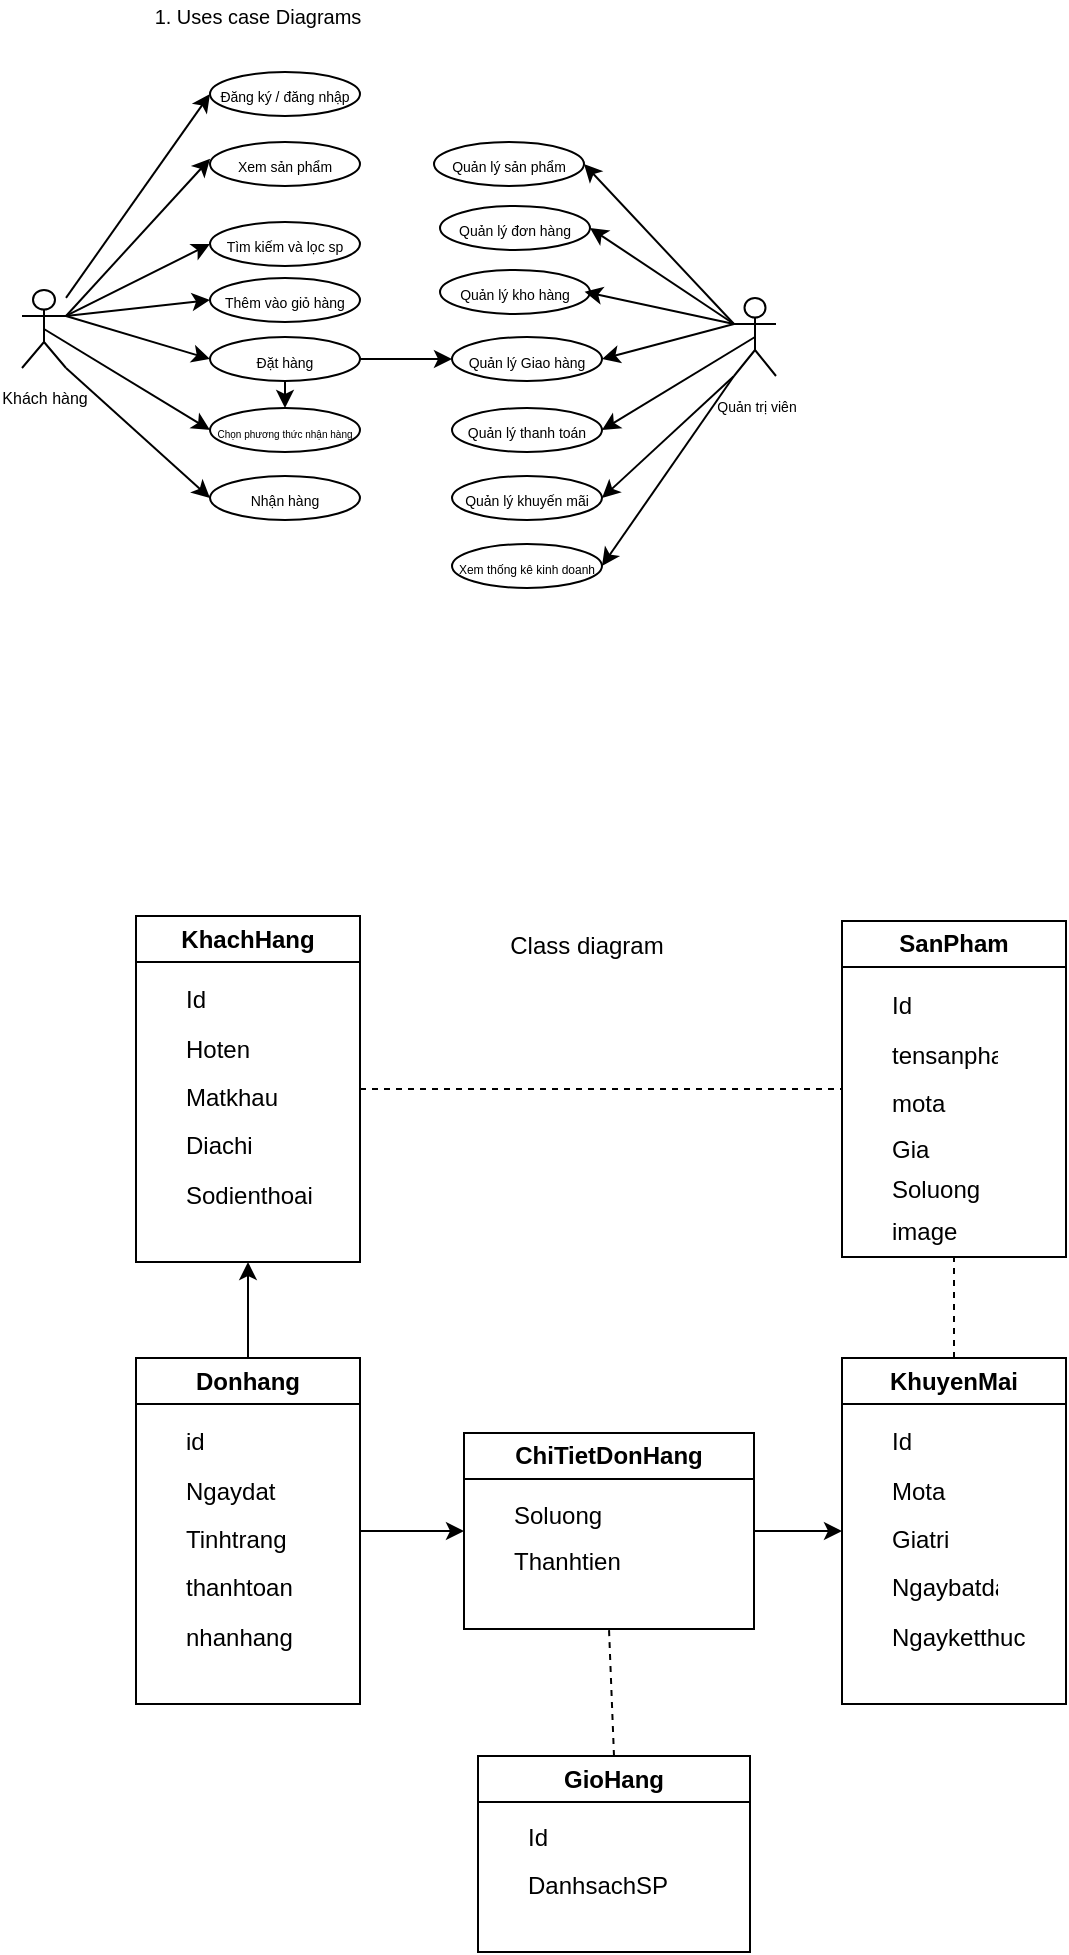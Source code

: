 <mxfile version="26.2.9">
  <diagram name="Trang-1" id="9noKDHCRG8l9QRsUlzZk">
    <mxGraphModel dx="1228" dy="620" grid="0" gridSize="10" guides="1" tooltips="1" connect="1" arrows="1" fold="1" page="1" pageScale="1" pageWidth="827" pageHeight="1169" math="0" shadow="0">
      <root>
        <mxCell id="0" />
        <mxCell id="1" parent="0" />
        <mxCell id="jbTOEAfGXO3RUJdDxbqp-11" style="rounded=0;orthogonalLoop=1;jettySize=auto;html=1;entryX=0;entryY=0.5;entryDx=0;entryDy=0;" edge="1" parent="1" source="jbTOEAfGXO3RUJdDxbqp-2" target="jbTOEAfGXO3RUJdDxbqp-5">
          <mxGeometry relative="1" as="geometry" />
        </mxCell>
        <mxCell id="jbTOEAfGXO3RUJdDxbqp-13" style="rounded=0;orthogonalLoop=1;jettySize=auto;html=1;exitX=1;exitY=0.333;exitDx=0;exitDy=0;exitPerimeter=0;entryX=0;entryY=0.5;entryDx=0;entryDy=0;" edge="1" parent="1" source="jbTOEAfGXO3RUJdDxbqp-2" target="jbTOEAfGXO3RUJdDxbqp-8">
          <mxGeometry relative="1" as="geometry" />
        </mxCell>
        <mxCell id="jbTOEAfGXO3RUJdDxbqp-14" style="rounded=0;orthogonalLoop=1;jettySize=auto;html=1;exitX=1;exitY=0.333;exitDx=0;exitDy=0;exitPerimeter=0;entryX=0;entryY=0.5;entryDx=0;entryDy=0;" edge="1" parent="1" source="jbTOEAfGXO3RUJdDxbqp-2" target="jbTOEAfGXO3RUJdDxbqp-9">
          <mxGeometry relative="1" as="geometry" />
        </mxCell>
        <mxCell id="jbTOEAfGXO3RUJdDxbqp-15" style="rounded=0;orthogonalLoop=1;jettySize=auto;html=1;exitX=1;exitY=0.333;exitDx=0;exitDy=0;exitPerimeter=0;entryX=0;entryY=0.5;entryDx=0;entryDy=0;" edge="1" parent="1" source="jbTOEAfGXO3RUJdDxbqp-2" target="jbTOEAfGXO3RUJdDxbqp-10">
          <mxGeometry relative="1" as="geometry" />
        </mxCell>
        <mxCell id="jbTOEAfGXO3RUJdDxbqp-19" style="rounded=0;orthogonalLoop=1;jettySize=auto;html=1;exitX=1;exitY=1;exitDx=0;exitDy=0;exitPerimeter=0;entryX=0;entryY=0.5;entryDx=0;entryDy=0;" edge="1" parent="1" source="jbTOEAfGXO3RUJdDxbqp-2" target="jbTOEAfGXO3RUJdDxbqp-18">
          <mxGeometry relative="1" as="geometry" />
        </mxCell>
        <mxCell id="jbTOEAfGXO3RUJdDxbqp-20" style="rounded=0;orthogonalLoop=1;jettySize=auto;html=1;exitX=0.5;exitY=0.5;exitDx=0;exitDy=0;exitPerimeter=0;entryX=0;entryY=0.5;entryDx=0;entryDy=0;" edge="1" parent="1" source="jbTOEAfGXO3RUJdDxbqp-2" target="jbTOEAfGXO3RUJdDxbqp-16">
          <mxGeometry relative="1" as="geometry">
            <mxPoint x="146.96" y="297.24" as="targetPoint" />
          </mxGeometry>
        </mxCell>
        <mxCell id="jbTOEAfGXO3RUJdDxbqp-2" value="&lt;font style=&quot;font-size: 8px;&quot;&gt;Khách hàng&lt;/font&gt;" style="shape=umlActor;verticalLabelPosition=bottom;verticalAlign=top;html=1;outlineConnect=0;" vertex="1" parent="1">
          <mxGeometry x="58" y="225" width="22" height="39" as="geometry" />
        </mxCell>
        <mxCell id="jbTOEAfGXO3RUJdDxbqp-30" style="rounded=0;orthogonalLoop=1;jettySize=auto;html=1;exitX=0;exitY=0.333;exitDx=0;exitDy=0;exitPerimeter=0;entryX=1;entryY=0.5;entryDx=0;entryDy=0;" edge="1" parent="1" source="jbTOEAfGXO3RUJdDxbqp-3" target="jbTOEAfGXO3RUJdDxbqp-24">
          <mxGeometry relative="1" as="geometry" />
        </mxCell>
        <mxCell id="jbTOEAfGXO3RUJdDxbqp-31" style="rounded=0;orthogonalLoop=1;jettySize=auto;html=1;exitX=0;exitY=0.333;exitDx=0;exitDy=0;exitPerimeter=0;entryX=1;entryY=0.5;entryDx=0;entryDy=0;" edge="1" parent="1" source="jbTOEAfGXO3RUJdDxbqp-3" target="jbTOEAfGXO3RUJdDxbqp-22">
          <mxGeometry relative="1" as="geometry" />
        </mxCell>
        <mxCell id="jbTOEAfGXO3RUJdDxbqp-33" style="rounded=0;orthogonalLoop=1;jettySize=auto;html=1;exitX=0;exitY=0.333;exitDx=0;exitDy=0;exitPerimeter=0;entryX=1;entryY=0.5;entryDx=0;entryDy=0;" edge="1" parent="1" source="jbTOEAfGXO3RUJdDxbqp-3" target="jbTOEAfGXO3RUJdDxbqp-25">
          <mxGeometry relative="1" as="geometry" />
        </mxCell>
        <mxCell id="jbTOEAfGXO3RUJdDxbqp-34" style="rounded=0;orthogonalLoop=1;jettySize=auto;html=1;exitX=0.5;exitY=0.5;exitDx=0;exitDy=0;exitPerimeter=0;entryX=1;entryY=0.5;entryDx=0;entryDy=0;" edge="1" parent="1" source="jbTOEAfGXO3RUJdDxbqp-3" target="jbTOEAfGXO3RUJdDxbqp-26">
          <mxGeometry relative="1" as="geometry" />
        </mxCell>
        <mxCell id="jbTOEAfGXO3RUJdDxbqp-35" style="rounded=0;orthogonalLoop=1;jettySize=auto;html=1;exitX=0;exitY=1;exitDx=0;exitDy=0;exitPerimeter=0;entryX=1;entryY=0.5;entryDx=0;entryDy=0;" edge="1" parent="1" source="jbTOEAfGXO3RUJdDxbqp-3" target="jbTOEAfGXO3RUJdDxbqp-27">
          <mxGeometry relative="1" as="geometry" />
        </mxCell>
        <mxCell id="jbTOEAfGXO3RUJdDxbqp-36" style="rounded=0;orthogonalLoop=1;jettySize=auto;html=1;exitX=0;exitY=1;exitDx=0;exitDy=0;exitPerimeter=0;entryX=1;entryY=0.5;entryDx=0;entryDy=0;" edge="1" parent="1" source="jbTOEAfGXO3RUJdDxbqp-3" target="jbTOEAfGXO3RUJdDxbqp-28">
          <mxGeometry relative="1" as="geometry" />
        </mxCell>
        <mxCell id="jbTOEAfGXO3RUJdDxbqp-3" value="&lt;font style=&quot;font-size: 7px;&quot;&gt;Quản trị viên&lt;/font&gt;" style="shape=umlActor;verticalLabelPosition=bottom;verticalAlign=top;html=1;outlineConnect=0;" vertex="1" parent="1">
          <mxGeometry x="414" y="229" width="21" height="39" as="geometry" />
        </mxCell>
        <mxCell id="jbTOEAfGXO3RUJdDxbqp-5" value="&lt;font style=&quot;font-size: 7px;&quot;&gt;Đăng ký / đăng nhập&lt;/font&gt;" style="ellipse;whiteSpace=wrap;html=1;" vertex="1" parent="1">
          <mxGeometry x="152" y="116" width="75" height="22" as="geometry" />
        </mxCell>
        <mxCell id="jbTOEAfGXO3RUJdDxbqp-6" value="&lt;font style=&quot;font-size: 7px;&quot;&gt;Xem sản phẩm&lt;/font&gt;&lt;span style=&quot;color: rgba(0, 0, 0, 0); font-family: monospace; font-size: 0px; text-align: start; text-wrap-mode: nowrap;&quot;&gt;%3CmxGraphModel%3E%3Croot%3E%3CmxCell%20id%3D%220%22%2F%3E%3CmxCell%20id%3D%221%22%20parent%3D%220%22%2F%3E%3CmxCell%20id%3D%222%22%20value%3D%22%26lt%3Bfont%20style%3D%26quot%3Bfont-size%3A%207px%3B%26quot%3B%26gt%3B%C4%90%C4%83ng%20k%C3%BD%20%2F%20%C4%91%C4%83ng%20nh%E1%BA%ADp%26lt%3B%2Ffont%26gt%3B%22%20style%3D%22ellipse%3BwhiteSpace%3Dwrap%3Bhtml%3D1%3B%22%20vertex%3D%221%22%20parent%3D%221%22%3E%3CmxGeometry%20x%3D%22152%22%20y%3D%22125%22%20width%3D%2275%22%20height%3D%2222%22%20as%3D%22geometry%22%2F%3E%3C%2FmxCell%3E%3C%2Froot%3E%3C%2FmxGraphModel%3E&lt;/span&gt;&lt;span style=&quot;color: rgba(0, 0, 0, 0); font-family: monospace; font-size: 0px; text-align: start; text-wrap-mode: nowrap;&quot;&gt;%3CmxGraphModel%3E%3Croot%3E%3CmxCell%20id%3D%220%22%2F%3E%3CmxCell%20id%3D%221%22%20parent%3D%220%22%2F%3E%3CmxCell%20id%3D%222%22%20value%3D%22%26lt%3Bfont%20style%3D%26quot%3Bfont-size%3A%207px%3B%26quot%3B%26gt%3B%C4%90%C4%83ng%20k%C3%BD%20%2F%20%C4%91%C4%83ng%20nh%E1%BA%ADp%26lt%3B%2Ffont%26gt%3B%22%20style%3D%22ellipse%3BwhiteSpace%3Dwrap%3Bhtml%3D1%3B%22%20vertex%3D%221%22%20parent%3D%221%22%3E%3CmxGeometry%20x%3D%22152%22%20y%3D%22125%22%20width%3D%2275%22%20height%3D%2222%22%20as%3D%22geometry%22%2F%3E%3C%2FmxCell%3E%3C%2Froot%3E%3C%2FmxGraphModel%3E&lt;/span&gt;" style="ellipse;whiteSpace=wrap;html=1;" vertex="1" parent="1">
          <mxGeometry x="152" y="151" width="75" height="22" as="geometry" />
        </mxCell>
        <mxCell id="jbTOEAfGXO3RUJdDxbqp-8" value="&lt;span style=&quot;font-size: 7px;&quot;&gt;Tìm kiếm và lọc sp&lt;/span&gt;" style="ellipse;whiteSpace=wrap;html=1;" vertex="1" parent="1">
          <mxGeometry x="152" y="191" width="75" height="22" as="geometry" />
        </mxCell>
        <mxCell id="jbTOEAfGXO3RUJdDxbqp-9" value="&lt;span style=&quot;font-size: 7px;&quot;&gt;Thêm vào giỏ&lt;/span&gt;&lt;span style=&quot;color: rgba(0, 0, 0, 0); font-family: monospace; font-size: 0px; text-align: start; text-wrap-mode: nowrap;&quot;&gt;%3CmxGraphModel%3E%3Croot%3E%3CmxCell%20id%3D%220%22%2F%3E%3CmxCell%20id%3D%221%22%20parent%3D%220%22%2F%3E%3CmxCell%20id%3D%222%22%20value%3D%22%26lt%3Bspan%20style%3D%26quot%3Bfont-size%3A%207px%3B%26quot%3B%26gt%3BT%C3%ACm%20ki%E1%BA%BFm%20v%C3%A0%20l%E1%BB%8Dc%20sp%26lt%3B%2Fspan%26gt%3B%22%20style%3D%22ellipse%3BwhiteSpace%3Dwrap%3Bhtml%3D1%3B%22%20vertex%3D%221%22%20parent%3D%221%22%3E%3CmxGeometry%20x%3D%22152%22%20y%3D%22191%22%20width%3D%2275%22%20height%3D%2222%22%20as%3D%22geometry%22%2F%3E%3C%2FmxCell%3E%3C%2Froot%3E%3C%2FmxGraphModel%3E&lt;/span&gt;&lt;span style=&quot;font-size: 7px;&quot;&gt;&amp;nbsp;hàng&lt;/span&gt;" style="ellipse;whiteSpace=wrap;html=1;" vertex="1" parent="1">
          <mxGeometry x="152" y="219" width="75" height="22" as="geometry" />
        </mxCell>
        <mxCell id="jbTOEAfGXO3RUJdDxbqp-17" style="edgeStyle=orthogonalEdgeStyle;rounded=0;orthogonalLoop=1;jettySize=auto;html=1;exitX=0.5;exitY=1;exitDx=0;exitDy=0;entryX=0.5;entryY=0;entryDx=0;entryDy=0;" edge="1" parent="1" source="jbTOEAfGXO3RUJdDxbqp-10" target="jbTOEAfGXO3RUJdDxbqp-16">
          <mxGeometry relative="1" as="geometry" />
        </mxCell>
        <mxCell id="jbTOEAfGXO3RUJdDxbqp-29" style="edgeStyle=orthogonalEdgeStyle;rounded=0;orthogonalLoop=1;jettySize=auto;html=1;exitX=1;exitY=0.5;exitDx=0;exitDy=0;entryX=0;entryY=0.5;entryDx=0;entryDy=0;" edge="1" parent="1" source="jbTOEAfGXO3RUJdDxbqp-10" target="jbTOEAfGXO3RUJdDxbqp-25">
          <mxGeometry relative="1" as="geometry" />
        </mxCell>
        <mxCell id="jbTOEAfGXO3RUJdDxbqp-10" value="&lt;span style=&quot;font-size: 7px;&quot;&gt;Đặt hàng&lt;/span&gt;" style="ellipse;whiteSpace=wrap;html=1;" vertex="1" parent="1">
          <mxGeometry x="152" y="248.5" width="75" height="22" as="geometry" />
        </mxCell>
        <mxCell id="jbTOEAfGXO3RUJdDxbqp-12" style="rounded=0;orthogonalLoop=1;jettySize=auto;html=1;exitX=1;exitY=0.333;exitDx=0;exitDy=0;exitPerimeter=0;entryX=0.001;entryY=0.378;entryDx=0;entryDy=0;entryPerimeter=0;" edge="1" parent="1" source="jbTOEAfGXO3RUJdDxbqp-2" target="jbTOEAfGXO3RUJdDxbqp-6">
          <mxGeometry relative="1" as="geometry" />
        </mxCell>
        <mxCell id="jbTOEAfGXO3RUJdDxbqp-16" value="&lt;span style=&quot;line-height: 100%;&quot;&gt;&lt;font style=&quot;font-size: 5px;&quot;&gt;Chọn phương thức nhận hàng&lt;/font&gt;&lt;/span&gt;" style="ellipse;whiteSpace=wrap;html=1;" vertex="1" parent="1">
          <mxGeometry x="152" y="284" width="75" height="22" as="geometry" />
        </mxCell>
        <mxCell id="jbTOEAfGXO3RUJdDxbqp-18" value="&lt;span style=&quot;font-size: 7px;&quot;&gt;Nhận hàng&lt;/span&gt;" style="ellipse;whiteSpace=wrap;html=1;" vertex="1" parent="1">
          <mxGeometry x="152" y="318" width="75" height="22" as="geometry" />
        </mxCell>
        <mxCell id="jbTOEAfGXO3RUJdDxbqp-22" value="&lt;span style=&quot;font-size: 7px;&quot;&gt;Quản lý đơn hàng&lt;/span&gt;" style="ellipse;whiteSpace=wrap;html=1;" vertex="1" parent="1">
          <mxGeometry x="267" y="183" width="75" height="22" as="geometry" />
        </mxCell>
        <mxCell id="jbTOEAfGXO3RUJdDxbqp-23" value="&lt;span style=&quot;font-size: 7px;&quot;&gt;Quản lý kho hàng&lt;/span&gt;" style="ellipse;whiteSpace=wrap;html=1;" vertex="1" parent="1">
          <mxGeometry x="267" y="215" width="75" height="22" as="geometry" />
        </mxCell>
        <mxCell id="jbTOEAfGXO3RUJdDxbqp-24" value="&lt;span style=&quot;font-size: 7px;&quot;&gt;Quản lý sản phẩm&lt;/span&gt;" style="ellipse;whiteSpace=wrap;html=1;" vertex="1" parent="1">
          <mxGeometry x="264" y="151" width="75" height="22" as="geometry" />
        </mxCell>
        <mxCell id="jbTOEAfGXO3RUJdDxbqp-25" value="&lt;span style=&quot;font-size: 7px;&quot;&gt;Quản lý Giao hàng&lt;/span&gt;" style="ellipse;whiteSpace=wrap;html=1;" vertex="1" parent="1">
          <mxGeometry x="273" y="248.5" width="75" height="22" as="geometry" />
        </mxCell>
        <mxCell id="jbTOEAfGXO3RUJdDxbqp-26" value="&lt;span style=&quot;font-size: 7px;&quot;&gt;Quản lý thanh toán&lt;/span&gt;" style="ellipse;whiteSpace=wrap;html=1;" vertex="1" parent="1">
          <mxGeometry x="273" y="284" width="75" height="22" as="geometry" />
        </mxCell>
        <mxCell id="jbTOEAfGXO3RUJdDxbqp-27" value="&lt;span style=&quot;font-size: 7px;&quot;&gt;Quản lý khuyến mãi&lt;/span&gt;" style="ellipse;whiteSpace=wrap;html=1;" vertex="1" parent="1">
          <mxGeometry x="273" y="318" width="75" height="22" as="geometry" />
        </mxCell>
        <mxCell id="jbTOEAfGXO3RUJdDxbqp-28" value="&lt;font style=&quot;font-size: 6px;&quot;&gt;Xem thống kê kinh doanh&lt;/font&gt;" style="ellipse;whiteSpace=wrap;html=1;" vertex="1" parent="1">
          <mxGeometry x="273" y="352" width="75" height="22" as="geometry" />
        </mxCell>
        <mxCell id="jbTOEAfGXO3RUJdDxbqp-32" style="rounded=0;orthogonalLoop=1;jettySize=auto;html=1;exitX=0;exitY=0.333;exitDx=0;exitDy=0;exitPerimeter=0;entryX=0.964;entryY=0.495;entryDx=0;entryDy=0;entryPerimeter=0;" edge="1" parent="1" source="jbTOEAfGXO3RUJdDxbqp-3" target="jbTOEAfGXO3RUJdDxbqp-23">
          <mxGeometry relative="1" as="geometry" />
        </mxCell>
        <mxCell id="jbTOEAfGXO3RUJdDxbqp-37" value="&lt;font style=&quot;font-size: 10px;&quot;&gt;1. Uses case Diagrams&lt;/font&gt;" style="text;html=1;align=center;verticalAlign=middle;whiteSpace=wrap;rounded=0;" vertex="1" parent="1">
          <mxGeometry x="117" y="80" width="118" height="16" as="geometry" />
        </mxCell>
        <mxCell id="jbTOEAfGXO3RUJdDxbqp-57" value="KhachHang" style="swimlane;whiteSpace=wrap;html=1;" vertex="1" parent="1">
          <mxGeometry x="115" y="538" width="112" height="173" as="geometry" />
        </mxCell>
        <mxCell id="jbTOEAfGXO3RUJdDxbqp-58" value="" style="shape=table;startSize=0;container=1;collapsible=0;childLayout=tableLayout;fontSize=11;fillColor=none;strokeColor=none;" vertex="1" parent="jbTOEAfGXO3RUJdDxbqp-57">
          <mxGeometry x="18" y="30.0" width="60" height="97.311" as="geometry" />
        </mxCell>
        <mxCell id="jbTOEAfGXO3RUJdDxbqp-59" value="" style="shape=tableRow;horizontal=0;startSize=0;swimlaneHead=0;swimlaneBody=0;strokeColor=inherit;top=0;left=0;bottom=0;right=0;collapsible=0;dropTarget=0;fillColor=none;points=[[0,0.5],[1,0.5]];portConstraint=eastwest;fontSize=16;" vertex="1" parent="jbTOEAfGXO3RUJdDxbqp-58">
          <mxGeometry width="60" height="24" as="geometry" />
        </mxCell>
        <mxCell id="jbTOEAfGXO3RUJdDxbqp-60" value="Id" style="shape=partialRectangle;html=1;whiteSpace=wrap;connectable=0;strokeColor=inherit;overflow=hidden;fillColor=none;top=0;left=0;bottom=0;right=0;pointerEvents=1;fontSize=12;align=left;spacingLeft=5;" vertex="1" parent="jbTOEAfGXO3RUJdDxbqp-59">
          <mxGeometry width="60" height="24" as="geometry">
            <mxRectangle width="60" height="24" as="alternateBounds" />
          </mxGeometry>
        </mxCell>
        <mxCell id="jbTOEAfGXO3RUJdDxbqp-61" value="" style="shape=tableRow;horizontal=0;startSize=0;swimlaneHead=0;swimlaneBody=0;strokeColor=inherit;top=0;left=0;bottom=0;right=0;collapsible=0;dropTarget=0;fillColor=none;points=[[0,0.5],[1,0.5]];portConstraint=eastwest;fontSize=16;" vertex="1" parent="jbTOEAfGXO3RUJdDxbqp-58">
          <mxGeometry y="24" width="60" height="26" as="geometry" />
        </mxCell>
        <mxCell id="jbTOEAfGXO3RUJdDxbqp-62" value="Hoten" style="shape=partialRectangle;html=1;whiteSpace=wrap;connectable=0;strokeColor=inherit;overflow=hidden;fillColor=none;top=0;left=0;bottom=0;right=0;pointerEvents=1;fontSize=12;align=left;spacingLeft=5;" vertex="1" parent="jbTOEAfGXO3RUJdDxbqp-61">
          <mxGeometry width="60" height="26" as="geometry">
            <mxRectangle width="60" height="26" as="alternateBounds" />
          </mxGeometry>
        </mxCell>
        <mxCell id="jbTOEAfGXO3RUJdDxbqp-63" value="" style="shape=tableRow;horizontal=0;startSize=0;swimlaneHead=0;swimlaneBody=0;strokeColor=inherit;top=0;left=0;bottom=0;right=0;collapsible=0;dropTarget=0;fillColor=none;points=[[0,0.5],[1,0.5]];portConstraint=eastwest;fontSize=16;" vertex="1" parent="jbTOEAfGXO3RUJdDxbqp-58">
          <mxGeometry y="50" width="60" height="22" as="geometry" />
        </mxCell>
        <mxCell id="jbTOEAfGXO3RUJdDxbqp-64" value="Matkhau" style="shape=partialRectangle;html=1;whiteSpace=wrap;connectable=0;strokeColor=inherit;overflow=hidden;fillColor=none;top=0;left=0;bottom=0;right=0;pointerEvents=1;fontSize=12;align=left;spacingLeft=5;" vertex="1" parent="jbTOEAfGXO3RUJdDxbqp-63">
          <mxGeometry width="60" height="22" as="geometry">
            <mxRectangle width="60" height="22" as="alternateBounds" />
          </mxGeometry>
        </mxCell>
        <mxCell id="jbTOEAfGXO3RUJdDxbqp-65" style="shape=tableRow;horizontal=0;startSize=0;swimlaneHead=0;swimlaneBody=0;strokeColor=inherit;top=0;left=0;bottom=0;right=0;collapsible=0;dropTarget=0;fillColor=none;points=[[0,0.5],[1,0.5]];portConstraint=eastwest;fontSize=16;" vertex="1" parent="jbTOEAfGXO3RUJdDxbqp-58">
          <mxGeometry y="72" width="60" height="25" as="geometry" />
        </mxCell>
        <mxCell id="jbTOEAfGXO3RUJdDxbqp-66" value="Diachi" style="shape=partialRectangle;html=1;whiteSpace=wrap;connectable=0;strokeColor=inherit;overflow=hidden;fillColor=none;top=0;left=0;bottom=0;right=0;pointerEvents=1;fontSize=12;align=left;spacingLeft=5;" vertex="1" parent="jbTOEAfGXO3RUJdDxbqp-65">
          <mxGeometry width="60" height="25" as="geometry">
            <mxRectangle width="60" height="25" as="alternateBounds" />
          </mxGeometry>
        </mxCell>
        <mxCell id="jbTOEAfGXO3RUJdDxbqp-68" value="Sodienthoai" style="shape=partialRectangle;html=1;whiteSpace=wrap;connectable=0;strokeColor=inherit;overflow=hidden;fillColor=none;top=0;left=0;bottom=0;right=0;pointerEvents=1;fontSize=12;align=left;spacingLeft=5;" vertex="1" parent="jbTOEAfGXO3RUJdDxbqp-57">
          <mxGeometry x="18" y="127.31" width="79" height="25" as="geometry">
            <mxRectangle width="60" height="25" as="alternateBounds" />
          </mxGeometry>
        </mxCell>
        <mxCell id="jbTOEAfGXO3RUJdDxbqp-67" style="shape=tableRow;horizontal=0;startSize=0;swimlaneHead=0;swimlaneBody=0;strokeColor=inherit;top=0;left=0;bottom=0;right=0;collapsible=0;dropTarget=0;fillColor=none;points=[[0,0.5],[1,0.5]];portConstraint=eastwest;fontSize=16;" vertex="1" parent="1">
          <mxGeometry x="86" y="663" width="60" height="25" as="geometry" />
        </mxCell>
        <mxCell id="jbTOEAfGXO3RUJdDxbqp-69" value="SanPham" style="swimlane;whiteSpace=wrap;html=1;" vertex="1" parent="1">
          <mxGeometry x="468" y="540.5" width="112" height="168" as="geometry" />
        </mxCell>
        <mxCell id="jbTOEAfGXO3RUJdDxbqp-70" value="" style="shape=table;startSize=0;container=1;collapsible=0;childLayout=tableLayout;fontSize=11;fillColor=none;strokeColor=none;" vertex="1" parent="jbTOEAfGXO3RUJdDxbqp-69">
          <mxGeometry x="18" y="30.0" width="60" height="97.311" as="geometry" />
        </mxCell>
        <mxCell id="jbTOEAfGXO3RUJdDxbqp-71" value="" style="shape=tableRow;horizontal=0;startSize=0;swimlaneHead=0;swimlaneBody=0;strokeColor=inherit;top=0;left=0;bottom=0;right=0;collapsible=0;dropTarget=0;fillColor=none;points=[[0,0.5],[1,0.5]];portConstraint=eastwest;fontSize=16;" vertex="1" parent="jbTOEAfGXO3RUJdDxbqp-70">
          <mxGeometry width="60" height="24" as="geometry" />
        </mxCell>
        <mxCell id="jbTOEAfGXO3RUJdDxbqp-72" value="Id" style="shape=partialRectangle;html=1;whiteSpace=wrap;connectable=0;strokeColor=inherit;overflow=hidden;fillColor=none;top=0;left=0;bottom=0;right=0;pointerEvents=1;fontSize=12;align=left;spacingLeft=5;" vertex="1" parent="jbTOEAfGXO3RUJdDxbqp-71">
          <mxGeometry width="60" height="24" as="geometry">
            <mxRectangle width="60" height="24" as="alternateBounds" />
          </mxGeometry>
        </mxCell>
        <mxCell id="jbTOEAfGXO3RUJdDxbqp-73" value="" style="shape=tableRow;horizontal=0;startSize=0;swimlaneHead=0;swimlaneBody=0;strokeColor=inherit;top=0;left=0;bottom=0;right=0;collapsible=0;dropTarget=0;fillColor=none;points=[[0,0.5],[1,0.5]];portConstraint=eastwest;fontSize=16;" vertex="1" parent="jbTOEAfGXO3RUJdDxbqp-70">
          <mxGeometry y="24" width="60" height="26" as="geometry" />
        </mxCell>
        <mxCell id="jbTOEAfGXO3RUJdDxbqp-74" value="tensanpham" style="shape=partialRectangle;html=1;whiteSpace=wrap;connectable=0;strokeColor=inherit;overflow=hidden;fillColor=none;top=0;left=0;bottom=0;right=0;pointerEvents=1;fontSize=12;align=left;spacingLeft=5;" vertex="1" parent="jbTOEAfGXO3RUJdDxbqp-73">
          <mxGeometry width="60" height="26" as="geometry">
            <mxRectangle width="60" height="26" as="alternateBounds" />
          </mxGeometry>
        </mxCell>
        <mxCell id="jbTOEAfGXO3RUJdDxbqp-75" value="" style="shape=tableRow;horizontal=0;startSize=0;swimlaneHead=0;swimlaneBody=0;strokeColor=inherit;top=0;left=0;bottom=0;right=0;collapsible=0;dropTarget=0;fillColor=none;points=[[0,0.5],[1,0.5]];portConstraint=eastwest;fontSize=16;" vertex="1" parent="jbTOEAfGXO3RUJdDxbqp-70">
          <mxGeometry y="50" width="60" height="22" as="geometry" />
        </mxCell>
        <mxCell id="jbTOEAfGXO3RUJdDxbqp-76" value="mota" style="shape=partialRectangle;html=1;whiteSpace=wrap;connectable=0;strokeColor=inherit;overflow=hidden;fillColor=none;top=0;left=0;bottom=0;right=0;pointerEvents=1;fontSize=12;align=left;spacingLeft=5;" vertex="1" parent="jbTOEAfGXO3RUJdDxbqp-75">
          <mxGeometry width="60" height="22" as="geometry">
            <mxRectangle width="60" height="22" as="alternateBounds" />
          </mxGeometry>
        </mxCell>
        <mxCell id="jbTOEAfGXO3RUJdDxbqp-77" style="shape=tableRow;horizontal=0;startSize=0;swimlaneHead=0;swimlaneBody=0;strokeColor=inherit;top=0;left=0;bottom=0;right=0;collapsible=0;dropTarget=0;fillColor=none;points=[[0,0.5],[1,0.5]];portConstraint=eastwest;fontSize=16;" vertex="1" parent="jbTOEAfGXO3RUJdDxbqp-70">
          <mxGeometry y="72" width="60" height="25" as="geometry" />
        </mxCell>
        <mxCell id="jbTOEAfGXO3RUJdDxbqp-78" value="Gia" style="shape=partialRectangle;html=1;whiteSpace=wrap;connectable=0;strokeColor=inherit;overflow=hidden;fillColor=none;top=0;left=0;bottom=0;right=0;pointerEvents=1;fontSize=12;align=left;spacingLeft=5;" vertex="1" parent="jbTOEAfGXO3RUJdDxbqp-77">
          <mxGeometry width="60" height="25" as="geometry">
            <mxRectangle width="60" height="25" as="alternateBounds" />
          </mxGeometry>
        </mxCell>
        <mxCell id="jbTOEAfGXO3RUJdDxbqp-81" value="image" style="shape=partialRectangle;html=1;whiteSpace=wrap;connectable=0;strokeColor=inherit;overflow=hidden;fillColor=none;top=0;left=0;bottom=0;right=0;pointerEvents=1;fontSize=12;align=left;spacingLeft=5;" vertex="1" parent="jbTOEAfGXO3RUJdDxbqp-69">
          <mxGeometry x="18" y="143" width="60" height="25" as="geometry">
            <mxRectangle width="60" height="25" as="alternateBounds" />
          </mxGeometry>
        </mxCell>
        <mxCell id="jbTOEAfGXO3RUJdDxbqp-80" value="Soluong" style="shape=partialRectangle;html=1;whiteSpace=wrap;connectable=0;strokeColor=inherit;overflow=hidden;fillColor=none;top=0;left=0;bottom=0;right=0;pointerEvents=1;fontSize=12;align=left;spacingLeft=5;" vertex="1" parent="jbTOEAfGXO3RUJdDxbqp-69">
          <mxGeometry x="18" y="122" width="60" height="25" as="geometry">
            <mxRectangle width="60" height="25" as="alternateBounds" />
          </mxGeometry>
        </mxCell>
        <mxCell id="jbTOEAfGXO3RUJdDxbqp-79" style="shape=tableRow;horizontal=0;startSize=0;swimlaneHead=0;swimlaneBody=0;strokeColor=inherit;top=0;left=0;bottom=0;right=0;collapsible=0;dropTarget=0;fillColor=none;points=[[0,0.5],[1,0.5]];portConstraint=eastwest;fontSize=16;" vertex="1" parent="1">
          <mxGeometry x="317" y="667" width="60" height="25" as="geometry" />
        </mxCell>
        <mxCell id="jbTOEAfGXO3RUJdDxbqp-123" style="edgeStyle=orthogonalEdgeStyle;rounded=0;orthogonalLoop=1;jettySize=auto;html=1;entryX=0.5;entryY=1;entryDx=0;entryDy=0;" edge="1" parent="1" source="jbTOEAfGXO3RUJdDxbqp-82" target="jbTOEAfGXO3RUJdDxbqp-57">
          <mxGeometry relative="1" as="geometry" />
        </mxCell>
        <mxCell id="jbTOEAfGXO3RUJdDxbqp-125" style="edgeStyle=orthogonalEdgeStyle;rounded=0;orthogonalLoop=1;jettySize=auto;html=1;entryX=0;entryY=0.5;entryDx=0;entryDy=0;" edge="1" parent="1" source="jbTOEAfGXO3RUJdDxbqp-82" target="jbTOEAfGXO3RUJdDxbqp-93">
          <mxGeometry relative="1" as="geometry" />
        </mxCell>
        <mxCell id="jbTOEAfGXO3RUJdDxbqp-82" value="Donhang" style="swimlane;whiteSpace=wrap;html=1;" vertex="1" parent="1">
          <mxGeometry x="115" y="759" width="112" height="173" as="geometry" />
        </mxCell>
        <mxCell id="jbTOEAfGXO3RUJdDxbqp-83" value="" style="shape=table;startSize=0;container=1;collapsible=0;childLayout=tableLayout;fontSize=11;fillColor=none;strokeColor=none;" vertex="1" parent="jbTOEAfGXO3RUJdDxbqp-82">
          <mxGeometry x="18" y="30.0" width="60" height="97.311" as="geometry" />
        </mxCell>
        <mxCell id="jbTOEAfGXO3RUJdDxbqp-84" value="" style="shape=tableRow;horizontal=0;startSize=0;swimlaneHead=0;swimlaneBody=0;strokeColor=inherit;top=0;left=0;bottom=0;right=0;collapsible=0;dropTarget=0;fillColor=none;points=[[0,0.5],[1,0.5]];portConstraint=eastwest;fontSize=16;" vertex="1" parent="jbTOEAfGXO3RUJdDxbqp-83">
          <mxGeometry width="60" height="24" as="geometry" />
        </mxCell>
        <mxCell id="jbTOEAfGXO3RUJdDxbqp-85" value="id" style="shape=partialRectangle;html=1;whiteSpace=wrap;connectable=0;strokeColor=inherit;overflow=hidden;fillColor=none;top=0;left=0;bottom=0;right=0;pointerEvents=1;fontSize=12;align=left;spacingLeft=5;" vertex="1" parent="jbTOEAfGXO3RUJdDxbqp-84">
          <mxGeometry width="60" height="24" as="geometry">
            <mxRectangle width="60" height="24" as="alternateBounds" />
          </mxGeometry>
        </mxCell>
        <mxCell id="jbTOEAfGXO3RUJdDxbqp-86" value="" style="shape=tableRow;horizontal=0;startSize=0;swimlaneHead=0;swimlaneBody=0;strokeColor=inherit;top=0;left=0;bottom=0;right=0;collapsible=0;dropTarget=0;fillColor=none;points=[[0,0.5],[1,0.5]];portConstraint=eastwest;fontSize=16;" vertex="1" parent="jbTOEAfGXO3RUJdDxbqp-83">
          <mxGeometry y="24" width="60" height="26" as="geometry" />
        </mxCell>
        <mxCell id="jbTOEAfGXO3RUJdDxbqp-87" value="Ngaydat" style="shape=partialRectangle;html=1;whiteSpace=wrap;connectable=0;strokeColor=inherit;overflow=hidden;fillColor=none;top=0;left=0;bottom=0;right=0;pointerEvents=1;fontSize=12;align=left;spacingLeft=5;" vertex="1" parent="jbTOEAfGXO3RUJdDxbqp-86">
          <mxGeometry width="60" height="26" as="geometry">
            <mxRectangle width="60" height="26" as="alternateBounds" />
          </mxGeometry>
        </mxCell>
        <mxCell id="jbTOEAfGXO3RUJdDxbqp-88" value="" style="shape=tableRow;horizontal=0;startSize=0;swimlaneHead=0;swimlaneBody=0;strokeColor=inherit;top=0;left=0;bottom=0;right=0;collapsible=0;dropTarget=0;fillColor=none;points=[[0,0.5],[1,0.5]];portConstraint=eastwest;fontSize=16;" vertex="1" parent="jbTOEAfGXO3RUJdDxbqp-83">
          <mxGeometry y="50" width="60" height="22" as="geometry" />
        </mxCell>
        <mxCell id="jbTOEAfGXO3RUJdDxbqp-89" value="Tinhtrang" style="shape=partialRectangle;html=1;whiteSpace=wrap;connectable=0;strokeColor=inherit;overflow=hidden;fillColor=none;top=0;left=0;bottom=0;right=0;pointerEvents=1;fontSize=12;align=left;spacingLeft=5;" vertex="1" parent="jbTOEAfGXO3RUJdDxbqp-88">
          <mxGeometry width="60" height="22" as="geometry">
            <mxRectangle width="60" height="22" as="alternateBounds" />
          </mxGeometry>
        </mxCell>
        <mxCell id="jbTOEAfGXO3RUJdDxbqp-90" style="shape=tableRow;horizontal=0;startSize=0;swimlaneHead=0;swimlaneBody=0;strokeColor=inherit;top=0;left=0;bottom=0;right=0;collapsible=0;dropTarget=0;fillColor=none;points=[[0,0.5],[1,0.5]];portConstraint=eastwest;fontSize=16;" vertex="1" parent="jbTOEAfGXO3RUJdDxbqp-83">
          <mxGeometry y="72" width="60" height="25" as="geometry" />
        </mxCell>
        <mxCell id="jbTOEAfGXO3RUJdDxbqp-91" value="thanhtoan" style="shape=partialRectangle;html=1;whiteSpace=wrap;connectable=0;strokeColor=inherit;overflow=hidden;fillColor=none;top=0;left=0;bottom=0;right=0;pointerEvents=1;fontSize=12;align=left;spacingLeft=5;" vertex="1" parent="jbTOEAfGXO3RUJdDxbqp-90">
          <mxGeometry width="60" height="25" as="geometry">
            <mxRectangle width="60" height="25" as="alternateBounds" />
          </mxGeometry>
        </mxCell>
        <mxCell id="jbTOEAfGXO3RUJdDxbqp-92" value="nhanhang" style="shape=partialRectangle;html=1;whiteSpace=wrap;connectable=0;strokeColor=inherit;overflow=hidden;fillColor=none;top=0;left=0;bottom=0;right=0;pointerEvents=1;fontSize=12;align=left;spacingLeft=5;" vertex="1" parent="jbTOEAfGXO3RUJdDxbqp-82">
          <mxGeometry x="18" y="127.31" width="79" height="25" as="geometry">
            <mxRectangle width="60" height="25" as="alternateBounds" />
          </mxGeometry>
        </mxCell>
        <mxCell id="jbTOEAfGXO3RUJdDxbqp-126" style="edgeStyle=orthogonalEdgeStyle;rounded=0;orthogonalLoop=1;jettySize=auto;html=1;entryX=0;entryY=0.5;entryDx=0;entryDy=0;" edge="1" parent="1" source="jbTOEAfGXO3RUJdDxbqp-93" target="jbTOEAfGXO3RUJdDxbqp-104">
          <mxGeometry relative="1" as="geometry" />
        </mxCell>
        <mxCell id="jbTOEAfGXO3RUJdDxbqp-93" value="ChiTietDonHang" style="swimlane;whiteSpace=wrap;html=1;" vertex="1" parent="1">
          <mxGeometry x="279" y="796.5" width="145" height="98" as="geometry" />
        </mxCell>
        <mxCell id="jbTOEAfGXO3RUJdDxbqp-94" value="" style="shape=table;startSize=0;container=1;collapsible=0;childLayout=tableLayout;fontSize=11;fillColor=none;strokeColor=none;" vertex="1" parent="jbTOEAfGXO3RUJdDxbqp-93">
          <mxGeometry x="18" y="30" width="96" height="47.31" as="geometry" />
        </mxCell>
        <mxCell id="jbTOEAfGXO3RUJdDxbqp-99" value="" style="shape=tableRow;horizontal=0;startSize=0;swimlaneHead=0;swimlaneBody=0;strokeColor=inherit;top=0;left=0;bottom=0;right=0;collapsible=0;dropTarget=0;fillColor=none;points=[[0,0.5],[1,0.5]];portConstraint=eastwest;fontSize=16;" vertex="1" parent="jbTOEAfGXO3RUJdDxbqp-94">
          <mxGeometry width="96" height="22" as="geometry" />
        </mxCell>
        <mxCell id="jbTOEAfGXO3RUJdDxbqp-100" value="Soluong" style="shape=partialRectangle;html=1;whiteSpace=wrap;connectable=0;strokeColor=inherit;overflow=hidden;fillColor=none;top=0;left=0;bottom=0;right=0;pointerEvents=1;fontSize=12;align=left;spacingLeft=5;" vertex="1" parent="jbTOEAfGXO3RUJdDxbqp-99">
          <mxGeometry width="96" height="22" as="geometry">
            <mxRectangle width="96" height="22" as="alternateBounds" />
          </mxGeometry>
        </mxCell>
        <mxCell id="jbTOEAfGXO3RUJdDxbqp-101" style="shape=tableRow;horizontal=0;startSize=0;swimlaneHead=0;swimlaneBody=0;strokeColor=inherit;top=0;left=0;bottom=0;right=0;collapsible=0;dropTarget=0;fillColor=none;points=[[0,0.5],[1,0.5]];portConstraint=eastwest;fontSize=16;" vertex="1" parent="jbTOEAfGXO3RUJdDxbqp-94">
          <mxGeometry y="22" width="96" height="25" as="geometry" />
        </mxCell>
        <mxCell id="jbTOEAfGXO3RUJdDxbqp-102" value="Thanhtien" style="shape=partialRectangle;html=1;whiteSpace=wrap;connectable=0;strokeColor=inherit;overflow=hidden;fillColor=none;top=0;left=0;bottom=0;right=0;pointerEvents=1;fontSize=12;align=left;spacingLeft=5;" vertex="1" parent="jbTOEAfGXO3RUJdDxbqp-101">
          <mxGeometry width="96" height="25" as="geometry">
            <mxRectangle width="96" height="25" as="alternateBounds" />
          </mxGeometry>
        </mxCell>
        <mxCell id="jbTOEAfGXO3RUJdDxbqp-104" value="KhuyenMai" style="swimlane;whiteSpace=wrap;html=1;" vertex="1" parent="1">
          <mxGeometry x="468" y="759" width="112" height="173" as="geometry" />
        </mxCell>
        <mxCell id="jbTOEAfGXO3RUJdDxbqp-105" value="" style="shape=table;startSize=0;container=1;collapsible=0;childLayout=tableLayout;fontSize=11;fillColor=none;strokeColor=none;" vertex="1" parent="jbTOEAfGXO3RUJdDxbqp-104">
          <mxGeometry x="18" y="30.0" width="60" height="97.311" as="geometry" />
        </mxCell>
        <mxCell id="jbTOEAfGXO3RUJdDxbqp-106" value="" style="shape=tableRow;horizontal=0;startSize=0;swimlaneHead=0;swimlaneBody=0;strokeColor=inherit;top=0;left=0;bottom=0;right=0;collapsible=0;dropTarget=0;fillColor=none;points=[[0,0.5],[1,0.5]];portConstraint=eastwest;fontSize=16;" vertex="1" parent="jbTOEAfGXO3RUJdDxbqp-105">
          <mxGeometry width="60" height="24" as="geometry" />
        </mxCell>
        <mxCell id="jbTOEAfGXO3RUJdDxbqp-107" value="Id" style="shape=partialRectangle;html=1;whiteSpace=wrap;connectable=0;strokeColor=inherit;overflow=hidden;fillColor=none;top=0;left=0;bottom=0;right=0;pointerEvents=1;fontSize=12;align=left;spacingLeft=5;" vertex="1" parent="jbTOEAfGXO3RUJdDxbqp-106">
          <mxGeometry width="60" height="24" as="geometry">
            <mxRectangle width="60" height="24" as="alternateBounds" />
          </mxGeometry>
        </mxCell>
        <mxCell id="jbTOEAfGXO3RUJdDxbqp-108" value="" style="shape=tableRow;horizontal=0;startSize=0;swimlaneHead=0;swimlaneBody=0;strokeColor=inherit;top=0;left=0;bottom=0;right=0;collapsible=0;dropTarget=0;fillColor=none;points=[[0,0.5],[1,0.5]];portConstraint=eastwest;fontSize=16;" vertex="1" parent="jbTOEAfGXO3RUJdDxbqp-105">
          <mxGeometry y="24" width="60" height="26" as="geometry" />
        </mxCell>
        <mxCell id="jbTOEAfGXO3RUJdDxbqp-109" value="Mota" style="shape=partialRectangle;html=1;whiteSpace=wrap;connectable=0;strokeColor=inherit;overflow=hidden;fillColor=none;top=0;left=0;bottom=0;right=0;pointerEvents=1;fontSize=12;align=left;spacingLeft=5;" vertex="1" parent="jbTOEAfGXO3RUJdDxbqp-108">
          <mxGeometry width="60" height="26" as="geometry">
            <mxRectangle width="60" height="26" as="alternateBounds" />
          </mxGeometry>
        </mxCell>
        <mxCell id="jbTOEAfGXO3RUJdDxbqp-110" value="" style="shape=tableRow;horizontal=0;startSize=0;swimlaneHead=0;swimlaneBody=0;strokeColor=inherit;top=0;left=0;bottom=0;right=0;collapsible=0;dropTarget=0;fillColor=none;points=[[0,0.5],[1,0.5]];portConstraint=eastwest;fontSize=16;" vertex="1" parent="jbTOEAfGXO3RUJdDxbqp-105">
          <mxGeometry y="50" width="60" height="22" as="geometry" />
        </mxCell>
        <mxCell id="jbTOEAfGXO3RUJdDxbqp-111" value="Giatri" style="shape=partialRectangle;html=1;whiteSpace=wrap;connectable=0;strokeColor=inherit;overflow=hidden;fillColor=none;top=0;left=0;bottom=0;right=0;pointerEvents=1;fontSize=12;align=left;spacingLeft=5;" vertex="1" parent="jbTOEAfGXO3RUJdDxbqp-110">
          <mxGeometry width="60" height="22" as="geometry">
            <mxRectangle width="60" height="22" as="alternateBounds" />
          </mxGeometry>
        </mxCell>
        <mxCell id="jbTOEAfGXO3RUJdDxbqp-112" style="shape=tableRow;horizontal=0;startSize=0;swimlaneHead=0;swimlaneBody=0;strokeColor=inherit;top=0;left=0;bottom=0;right=0;collapsible=0;dropTarget=0;fillColor=none;points=[[0,0.5],[1,0.5]];portConstraint=eastwest;fontSize=16;" vertex="1" parent="jbTOEAfGXO3RUJdDxbqp-105">
          <mxGeometry y="72" width="60" height="25" as="geometry" />
        </mxCell>
        <mxCell id="jbTOEAfGXO3RUJdDxbqp-113" value="Ngaybatdau" style="shape=partialRectangle;html=1;whiteSpace=wrap;connectable=0;strokeColor=inherit;overflow=hidden;fillColor=none;top=0;left=0;bottom=0;right=0;pointerEvents=1;fontSize=12;align=left;spacingLeft=5;" vertex="1" parent="jbTOEAfGXO3RUJdDxbqp-112">
          <mxGeometry width="60" height="25" as="geometry">
            <mxRectangle width="60" height="25" as="alternateBounds" />
          </mxGeometry>
        </mxCell>
        <mxCell id="jbTOEAfGXO3RUJdDxbqp-114" value="Ngayketthuc" style="shape=partialRectangle;html=1;whiteSpace=wrap;connectable=0;strokeColor=inherit;overflow=hidden;fillColor=none;top=0;left=0;bottom=0;right=0;pointerEvents=1;fontSize=12;align=left;spacingLeft=5;" vertex="1" parent="jbTOEAfGXO3RUJdDxbqp-104">
          <mxGeometry x="18" y="127.31" width="79" height="25" as="geometry">
            <mxRectangle width="60" height="25" as="alternateBounds" />
          </mxGeometry>
        </mxCell>
        <mxCell id="jbTOEAfGXO3RUJdDxbqp-115" value="GioHang" style="swimlane;whiteSpace=wrap;html=1;" vertex="1" parent="1">
          <mxGeometry x="286" y="958" width="136" height="98" as="geometry" />
        </mxCell>
        <mxCell id="jbTOEAfGXO3RUJdDxbqp-116" value="" style="shape=table;startSize=0;container=1;collapsible=0;childLayout=tableLayout;fontSize=11;fillColor=none;strokeColor=none;" vertex="1" parent="jbTOEAfGXO3RUJdDxbqp-115">
          <mxGeometry x="18" y="30" width="96" height="47.31" as="geometry" />
        </mxCell>
        <mxCell id="jbTOEAfGXO3RUJdDxbqp-117" value="" style="shape=tableRow;horizontal=0;startSize=0;swimlaneHead=0;swimlaneBody=0;strokeColor=inherit;top=0;left=0;bottom=0;right=0;collapsible=0;dropTarget=0;fillColor=none;points=[[0,0.5],[1,0.5]];portConstraint=eastwest;fontSize=16;" vertex="1" parent="jbTOEAfGXO3RUJdDxbqp-116">
          <mxGeometry width="96" height="22" as="geometry" />
        </mxCell>
        <mxCell id="jbTOEAfGXO3RUJdDxbqp-118" value="Id" style="shape=partialRectangle;html=1;whiteSpace=wrap;connectable=0;strokeColor=inherit;overflow=hidden;fillColor=none;top=0;left=0;bottom=0;right=0;pointerEvents=1;fontSize=12;align=left;spacingLeft=5;" vertex="1" parent="jbTOEAfGXO3RUJdDxbqp-117">
          <mxGeometry width="96" height="22" as="geometry">
            <mxRectangle width="96" height="22" as="alternateBounds" />
          </mxGeometry>
        </mxCell>
        <mxCell id="jbTOEAfGXO3RUJdDxbqp-119" style="shape=tableRow;horizontal=0;startSize=0;swimlaneHead=0;swimlaneBody=0;strokeColor=inherit;top=0;left=0;bottom=0;right=0;collapsible=0;dropTarget=0;fillColor=none;points=[[0,0.5],[1,0.5]];portConstraint=eastwest;fontSize=16;" vertex="1" parent="jbTOEAfGXO3RUJdDxbqp-116">
          <mxGeometry y="22" width="96" height="25" as="geometry" />
        </mxCell>
        <mxCell id="jbTOEAfGXO3RUJdDxbqp-120" value="DanhsachSP" style="shape=partialRectangle;html=1;whiteSpace=wrap;connectable=0;strokeColor=inherit;overflow=hidden;fillColor=none;top=0;left=0;bottom=0;right=0;pointerEvents=1;fontSize=12;align=left;spacingLeft=5;" vertex="1" parent="jbTOEAfGXO3RUJdDxbqp-119">
          <mxGeometry width="96" height="25" as="geometry">
            <mxRectangle width="96" height="25" as="alternateBounds" />
          </mxGeometry>
        </mxCell>
        <mxCell id="jbTOEAfGXO3RUJdDxbqp-122" value="" style="endArrow=none;dashed=1;html=1;rounded=0;entryX=0;entryY=0.5;entryDx=0;entryDy=0;exitX=1;exitY=0.5;exitDx=0;exitDy=0;" edge="1" parent="1" source="jbTOEAfGXO3RUJdDxbqp-57" target="jbTOEAfGXO3RUJdDxbqp-69">
          <mxGeometry width="50" height="50" relative="1" as="geometry">
            <mxPoint x="281" y="725" as="sourcePoint" />
            <mxPoint x="331" y="675" as="targetPoint" />
          </mxGeometry>
        </mxCell>
        <mxCell id="jbTOEAfGXO3RUJdDxbqp-124" value="" style="endArrow=none;dashed=1;html=1;rounded=0;entryX=0.5;entryY=1;entryDx=0;entryDy=0;exitX=0.5;exitY=0;exitDx=0;exitDy=0;" edge="1" parent="1" source="jbTOEAfGXO3RUJdDxbqp-104" target="jbTOEAfGXO3RUJdDxbqp-69">
          <mxGeometry width="50" height="50" relative="1" as="geometry">
            <mxPoint x="281" y="725" as="sourcePoint" />
            <mxPoint x="331" y="675" as="targetPoint" />
          </mxGeometry>
        </mxCell>
        <mxCell id="jbTOEAfGXO3RUJdDxbqp-128" value="" style="endArrow=none;dashed=1;html=1;rounded=0;entryX=0.5;entryY=1;entryDx=0;entryDy=0;exitX=0.5;exitY=0;exitDx=0;exitDy=0;" edge="1" parent="1" source="jbTOEAfGXO3RUJdDxbqp-115" target="jbTOEAfGXO3RUJdDxbqp-93">
          <mxGeometry width="50" height="50" relative="1" as="geometry">
            <mxPoint x="281" y="932" as="sourcePoint" />
            <mxPoint x="331" y="882" as="targetPoint" />
          </mxGeometry>
        </mxCell>
        <mxCell id="jbTOEAfGXO3RUJdDxbqp-129" value="Class diagram" style="text;html=1;align=center;verticalAlign=middle;whiteSpace=wrap;rounded=0;" vertex="1" parent="1">
          <mxGeometry x="282" y="538" width="117" height="30" as="geometry" />
        </mxCell>
      </root>
    </mxGraphModel>
  </diagram>
</mxfile>
